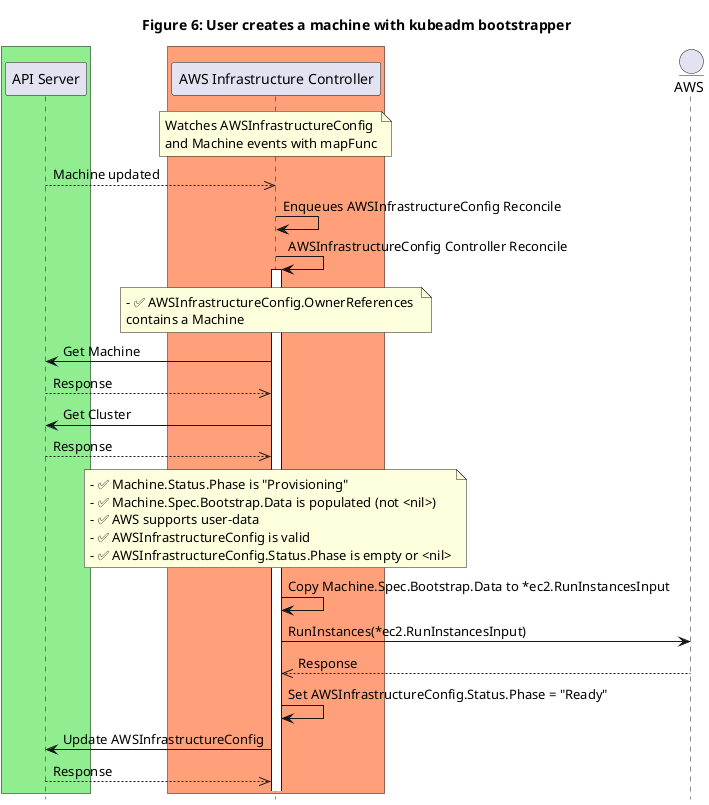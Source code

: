 @startuml
title Figure 6: User creates a machine with kubeadm bootstrapper


' -- GROUPS START ---

box #lightgreen
participant "API Server"
end box

box #lightsalmon
participant "AWS Infrastructure Controller"
end box

' -- GROUPS END ---

entity AWS

note over "AWS Infrastructure Controller": Watches AWSInfrastructureConfig\nand Machine events with mapFunc

"API Server"-->>"AWS Infrastructure Controller": Machine updated

"AWS Infrastructure Controller"-> "AWS Infrastructure Controller": Enqueues AWSInfrastructureConfig Reconcile

"AWS Infrastructure Controller"-> "AWS Infrastructure Controller": AWSInfrastructureConfig Controller Reconcile
activate "AWS Infrastructure Controller"

note over "AWS Infrastructure Controller": - ✅ AWSInfrastructureConfig.OwnerReferences \ncontains a Machine

"AWS Infrastructure Controller"->"API Server": Get Machine
"AWS Infrastructure Controller"<<--"API Server": Response

"AWS Infrastructure Controller"->"API Server": Get Cluster
"AWS Infrastructure Controller"<<--"API Server": Response

note over "AWS Infrastructure Controller": - ✅ Machine.Status.Phase is "Provisioning" \n- ✅ Machine.Spec.Bootstrap.Data is populated (not <nil>)\n- ✅ AWS supports user-data\n- ✅ AWSInfrastructureConfig is valid\n- ✅ AWSInfrastructureConfig.Status.Phase is empty or <nil>

"AWS Infrastructure Controller"-> "AWS Infrastructure Controller": Copy Machine.Spec.Bootstrap.Data to *ec2.RunInstancesInput

"AWS Infrastructure Controller"-> AWS: RunInstances(*ec2.RunInstancesInput)
"AWS Infrastructure Controller"<<--AWS: Response

"AWS Infrastructure Controller"-> "AWS Infrastructure Controller":Set AWSInfrastructureConfig.Status.Phase = "Ready"

"AWS Infrastructure Controller"->"API Server": Update AWSInfrastructureConfig
"AWS Infrastructure Controller"<<--"API Server": Response

hide footbox
@enduml